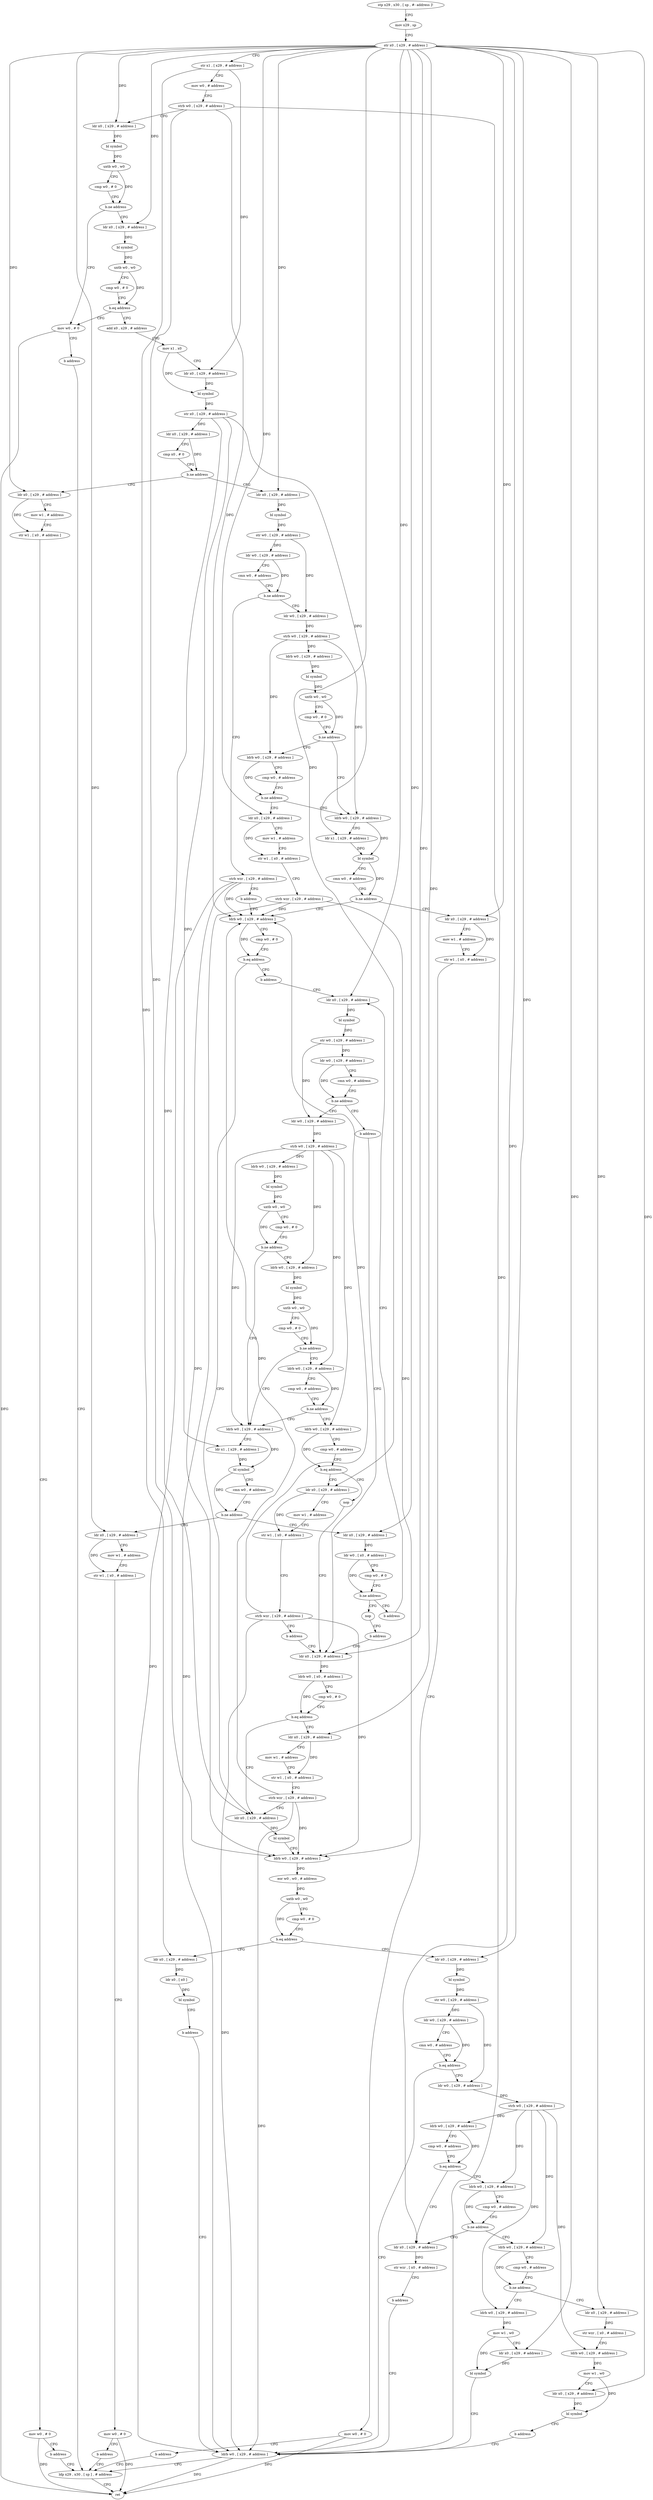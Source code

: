 digraph "func" {
"116984" [label = "stp x29 , x30 , [ sp , #- address ]!" ]
"116988" [label = "mov x29 , sp" ]
"116992" [label = "str x0 , [ x29 , # address ]" ]
"116996" [label = "str x1 , [ x29 , # address ]" ]
"117000" [label = "mov w0 , # address" ]
"117004" [label = "strb w0 , [ x29 , # address ]" ]
"117008" [label = "ldr x0 , [ x29 , # address ]" ]
"117012" [label = "bl symbol" ]
"117016" [label = "uxtb w0 , w0" ]
"117020" [label = "cmp w0 , # 0" ]
"117024" [label = "b.ne address" ]
"117048" [label = "mov w0 , # 0" ]
"117028" [label = "ldr x0 , [ x29 , # address ]" ]
"117052" [label = "b address" ]
"117648" [label = "ldp x29 , x30 , [ sp ] , # address" ]
"117032" [label = "bl symbol" ]
"117036" [label = "uxtb w0 , w0" ]
"117040" [label = "cmp w0 , # 0" ]
"117044" [label = "b.eq address" ]
"117056" [label = "add x0 , x29 , # address" ]
"117652" [label = "ret" ]
"117060" [label = "mov x1 , x0" ]
"117064" [label = "ldr x0 , [ x29 , # address ]" ]
"117068" [label = "bl symbol" ]
"117072" [label = "str x0 , [ x29 , # address ]" ]
"117076" [label = "ldr x0 , [ x29 , # address ]" ]
"117080" [label = "cmp x0 , # 0" ]
"117084" [label = "b.ne address" ]
"117108" [label = "ldr x0 , [ x29 , # address ]" ]
"117088" [label = "ldr x0 , [ x29 , # address ]" ]
"117112" [label = "bl symbol" ]
"117116" [label = "str w0 , [ x29 , # address ]" ]
"117120" [label = "ldr w0 , [ x29 , # address ]" ]
"117124" [label = "cmn w0 , # address" ]
"117128" [label = "b.ne address" ]
"117140" [label = "ldr w0 , [ x29 , # address ]" ]
"117132" [label = "strb wzr , [ x29 , # address ]" ]
"117092" [label = "mov w1 , # address" ]
"117096" [label = "str w1 , [ x0 , # address ]" ]
"117100" [label = "mov w0 , # 0" ]
"117104" [label = "b address" ]
"117144" [label = "strb w0 , [ x29 , # address ]" ]
"117148" [label = "ldrb w0 , [ x29 , # address ]" ]
"117152" [label = "bl symbol" ]
"117156" [label = "uxtb w0 , w0" ]
"117160" [label = "cmp w0 , # 0" ]
"117164" [label = "b.ne address" ]
"117180" [label = "ldrb w0 , [ x29 , # address ]" ]
"117168" [label = "ldrb w0 , [ x29 , # address ]" ]
"117136" [label = "b address" ]
"117236" [label = "ldrb w0 , [ x29 , # address ]" ]
"117184" [label = "ldr x1 , [ x29 , # address ]" ]
"117188" [label = "bl symbol" ]
"117192" [label = "cmn w0 , # address" ]
"117196" [label = "b.ne address" ]
"117200" [label = "ldr x0 , [ x29 , # address ]" ]
"117172" [label = "cmp w0 , # address" ]
"117176" [label = "b.ne address" ]
"117220" [label = "ldr x0 , [ x29 , # address ]" ]
"117240" [label = "cmp w0 , # 0" ]
"117244" [label = "b.eq address" ]
"117476" [label = "ldr x0 , [ x29 , # address ]" ]
"117248" [label = "b address" ]
"117204" [label = "mov w1 , # address" ]
"117208" [label = "str w1 , [ x0 , # address ]" ]
"117212" [label = "mov w0 , # 0" ]
"117216" [label = "b address" ]
"117224" [label = "mov w1 , # address" ]
"117228" [label = "str w1 , [ x0 , # address ]" ]
"117232" [label = "strb wzr , [ x29 , # address ]" ]
"117480" [label = "bl symbol" ]
"117484" [label = "ldrb w0 , [ x29 , # address ]" ]
"117488" [label = "eor w0 , w0 , # address" ]
"117492" [label = "uxtb w0 , w0" ]
"117496" [label = "cmp w0 , # 0" ]
"117500" [label = "b.eq address" ]
"117520" [label = "ldr x0 , [ x29 , # address ]" ]
"117504" [label = "ldr x0 , [ x29 , # address ]" ]
"117404" [label = "ldr x0 , [ x29 , # address ]" ]
"117524" [label = "bl symbol" ]
"117528" [label = "str w0 , [ x29 , # address ]" ]
"117532" [label = "ldr w0 , [ x29 , # address ]" ]
"117536" [label = "cmn w0 , # address" ]
"117540" [label = "b.eq address" ]
"117644" [label = "ldrb w0 , [ x29 , # address ]" ]
"117544" [label = "ldr w0 , [ x29 , # address ]" ]
"117508" [label = "ldr x0 , [ x0 ]" ]
"117512" [label = "bl symbol" ]
"117516" [label = "b address" ]
"117408" [label = "bl symbol" ]
"117412" [label = "str w0 , [ x29 , # address ]" ]
"117416" [label = "ldr w0 , [ x29 , # address ]" ]
"117420" [label = "cmn w0 , # address" ]
"117424" [label = "b.ne address" ]
"117252" [label = "ldr w0 , [ x29 , # address ]" ]
"117428" [label = "b address" ]
"117548" [label = "strb w0 , [ x29 , # address ]" ]
"117552" [label = "ldrb w0 , [ x29 , # address ]" ]
"117556" [label = "cmp w0 , # address" ]
"117560" [label = "b.eq address" ]
"117576" [label = "ldr x0 , [ x29 , # address ]" ]
"117564" [label = "ldrb w0 , [ x29 , # address ]" ]
"117256" [label = "strb w0 , [ x29 , # address ]" ]
"117260" [label = "ldrb w0 , [ x29 , # address ]" ]
"117264" [label = "bl symbol" ]
"117268" [label = "uxtb w0 , w0" ]
"117272" [label = "cmp w0 , # 0" ]
"117276" [label = "b.ne address" ]
"117312" [label = "ldrb w0 , [ x29 , # address ]" ]
"117280" [label = "ldrb w0 , [ x29 , # address ]" ]
"117444" [label = "ldr x0 , [ x29 , # address ]" ]
"117580" [label = "str wzr , [ x0 , # address ]" ]
"117584" [label = "b address" ]
"117568" [label = "cmp w0 , # address" ]
"117572" [label = "b.ne address" ]
"117588" [label = "ldrb w0 , [ x29 , # address ]" ]
"117316" [label = "ldr x1 , [ x29 , # address ]" ]
"117320" [label = "bl symbol" ]
"117324" [label = "cmn w0 , # address" ]
"117328" [label = "b.ne address" ]
"117352" [label = "ldr x0 , [ x29 , # address ]" ]
"117332" [label = "ldr x0 , [ x29 , # address ]" ]
"117284" [label = "bl symbol" ]
"117288" [label = "uxtb w0 , w0" ]
"117292" [label = "cmp w0 , # 0" ]
"117296" [label = "b.ne address" ]
"117300" [label = "ldrb w0 , [ x29 , # address ]" ]
"117448" [label = "ldrb w0 , [ x0 , # address ]" ]
"117452" [label = "cmp w0 , # 0" ]
"117456" [label = "b.eq address" ]
"117460" [label = "ldr x0 , [ x29 , # address ]" ]
"117592" [label = "cmp w0 , # address" ]
"117596" [label = "b.ne address" ]
"117628" [label = "ldrb w0 , [ x29 , # address ]" ]
"117600" [label = "ldr x0 , [ x29 , # address ]" ]
"117356" [label = "ldr w0 , [ x0 , # address ]" ]
"117360" [label = "cmp w0 , # 0" ]
"117364" [label = "b.ne address" ]
"117432" [label = "nop" ]
"117368" [label = "b address" ]
"117336" [label = "mov w1 , # address" ]
"117340" [label = "str w1 , [ x0 , # address ]" ]
"117344" [label = "mov w0 , # 0" ]
"117348" [label = "b address" ]
"117304" [label = "cmp w0 , # address" ]
"117308" [label = "b.ne address" ]
"117372" [label = "ldrb w0 , [ x29 , # address ]" ]
"117464" [label = "mov w1 , # address" ]
"117468" [label = "str w1 , [ x0 , # address ]" ]
"117472" [label = "strb wzr , [ x29 , # address ]" ]
"117632" [label = "mov w1 , w0" ]
"117636" [label = "ldr x0 , [ x29 , # address ]" ]
"117640" [label = "bl symbol" ]
"117604" [label = "str wzr , [ x0 , # address ]" ]
"117608" [label = "ldrb w0 , [ x29 , # address ]" ]
"117612" [label = "mov w1 , w0" ]
"117616" [label = "ldr x0 , [ x29 , # address ]" ]
"117620" [label = "bl symbol" ]
"117624" [label = "b address" ]
"117436" [label = "b address" ]
"117376" [label = "cmp w0 , # address" ]
"117380" [label = "b.eq address" ]
"117440" [label = "nop" ]
"117384" [label = "ldr x0 , [ x29 , # address ]" ]
"117388" [label = "mov w1 , # address" ]
"117392" [label = "str w1 , [ x0 , # address ]" ]
"117396" [label = "strb wzr , [ x29 , # address ]" ]
"117400" [label = "b address" ]
"116984" -> "116988" [ label = "CFG" ]
"116988" -> "116992" [ label = "CFG" ]
"116992" -> "116996" [ label = "CFG" ]
"116992" -> "117008" [ label = "DFG" ]
"116992" -> "117028" [ label = "DFG" ]
"116992" -> "117108" [ label = "DFG" ]
"116992" -> "117088" [ label = "DFG" ]
"116992" -> "117200" [ label = "DFG" ]
"116992" -> "117220" [ label = "DFG" ]
"116992" -> "117520" [ label = "DFG" ]
"116992" -> "117404" [ label = "DFG" ]
"116992" -> "117576" [ label = "DFG" ]
"116992" -> "117444" [ label = "DFG" ]
"116992" -> "117352" [ label = "DFG" ]
"116992" -> "117332" [ label = "DFG" ]
"116992" -> "117460" [ label = "DFG" ]
"116992" -> "117636" [ label = "DFG" ]
"116992" -> "117600" [ label = "DFG" ]
"116992" -> "117616" [ label = "DFG" ]
"116992" -> "117384" [ label = "DFG" ]
"116996" -> "117000" [ label = "CFG" ]
"116996" -> "117064" [ label = "DFG" ]
"116996" -> "117504" [ label = "DFG" ]
"117000" -> "117004" [ label = "CFG" ]
"117004" -> "117008" [ label = "CFG" ]
"117004" -> "117236" [ label = "DFG" ]
"117004" -> "117484" [ label = "DFG" ]
"117004" -> "117644" [ label = "DFG" ]
"117008" -> "117012" [ label = "DFG" ]
"117012" -> "117016" [ label = "DFG" ]
"117016" -> "117020" [ label = "CFG" ]
"117016" -> "117024" [ label = "DFG" ]
"117020" -> "117024" [ label = "CFG" ]
"117024" -> "117048" [ label = "CFG" ]
"117024" -> "117028" [ label = "CFG" ]
"117048" -> "117052" [ label = "CFG" ]
"117048" -> "117652" [ label = "DFG" ]
"117028" -> "117032" [ label = "DFG" ]
"117052" -> "117648" [ label = "CFG" ]
"117648" -> "117652" [ label = "CFG" ]
"117032" -> "117036" [ label = "DFG" ]
"117036" -> "117040" [ label = "CFG" ]
"117036" -> "117044" [ label = "DFG" ]
"117040" -> "117044" [ label = "CFG" ]
"117044" -> "117056" [ label = "CFG" ]
"117044" -> "117048" [ label = "CFG" ]
"117056" -> "117060" [ label = "CFG" ]
"117060" -> "117064" [ label = "CFG" ]
"117060" -> "117068" [ label = "DFG" ]
"117064" -> "117068" [ label = "DFG" ]
"117068" -> "117072" [ label = "DFG" ]
"117072" -> "117076" [ label = "DFG" ]
"117072" -> "117184" [ label = "DFG" ]
"117072" -> "117476" [ label = "DFG" ]
"117072" -> "117316" [ label = "DFG" ]
"117076" -> "117080" [ label = "CFG" ]
"117076" -> "117084" [ label = "DFG" ]
"117080" -> "117084" [ label = "CFG" ]
"117084" -> "117108" [ label = "CFG" ]
"117084" -> "117088" [ label = "CFG" ]
"117108" -> "117112" [ label = "DFG" ]
"117088" -> "117092" [ label = "CFG" ]
"117088" -> "117096" [ label = "DFG" ]
"117112" -> "117116" [ label = "DFG" ]
"117116" -> "117120" [ label = "DFG" ]
"117116" -> "117140" [ label = "DFG" ]
"117120" -> "117124" [ label = "CFG" ]
"117120" -> "117128" [ label = "DFG" ]
"117124" -> "117128" [ label = "CFG" ]
"117128" -> "117140" [ label = "CFG" ]
"117128" -> "117132" [ label = "CFG" ]
"117140" -> "117144" [ label = "DFG" ]
"117132" -> "117136" [ label = "CFG" ]
"117132" -> "117236" [ label = "DFG" ]
"117132" -> "117484" [ label = "DFG" ]
"117132" -> "117644" [ label = "DFG" ]
"117092" -> "117096" [ label = "CFG" ]
"117096" -> "117100" [ label = "CFG" ]
"117100" -> "117104" [ label = "CFG" ]
"117100" -> "117652" [ label = "DFG" ]
"117104" -> "117648" [ label = "CFG" ]
"117144" -> "117148" [ label = "DFG" ]
"117144" -> "117180" [ label = "DFG" ]
"117144" -> "117168" [ label = "DFG" ]
"117148" -> "117152" [ label = "DFG" ]
"117152" -> "117156" [ label = "DFG" ]
"117156" -> "117160" [ label = "CFG" ]
"117156" -> "117164" [ label = "DFG" ]
"117160" -> "117164" [ label = "CFG" ]
"117164" -> "117180" [ label = "CFG" ]
"117164" -> "117168" [ label = "CFG" ]
"117180" -> "117184" [ label = "CFG" ]
"117180" -> "117188" [ label = "DFG" ]
"117168" -> "117172" [ label = "CFG" ]
"117168" -> "117176" [ label = "DFG" ]
"117136" -> "117236" [ label = "CFG" ]
"117236" -> "117240" [ label = "CFG" ]
"117236" -> "117244" [ label = "DFG" ]
"117184" -> "117188" [ label = "DFG" ]
"117188" -> "117192" [ label = "CFG" ]
"117188" -> "117196" [ label = "DFG" ]
"117192" -> "117196" [ label = "CFG" ]
"117196" -> "117236" [ label = "CFG" ]
"117196" -> "117200" [ label = "CFG" ]
"117200" -> "117204" [ label = "CFG" ]
"117200" -> "117208" [ label = "DFG" ]
"117172" -> "117176" [ label = "CFG" ]
"117176" -> "117220" [ label = "CFG" ]
"117176" -> "117180" [ label = "CFG" ]
"117220" -> "117224" [ label = "CFG" ]
"117220" -> "117228" [ label = "DFG" ]
"117240" -> "117244" [ label = "CFG" ]
"117244" -> "117476" [ label = "CFG" ]
"117244" -> "117248" [ label = "CFG" ]
"117476" -> "117480" [ label = "DFG" ]
"117248" -> "117404" [ label = "CFG" ]
"117204" -> "117208" [ label = "CFG" ]
"117208" -> "117212" [ label = "CFG" ]
"117212" -> "117216" [ label = "CFG" ]
"117212" -> "117652" [ label = "DFG" ]
"117216" -> "117648" [ label = "CFG" ]
"117224" -> "117228" [ label = "CFG" ]
"117228" -> "117232" [ label = "CFG" ]
"117232" -> "117236" [ label = "DFG" ]
"117232" -> "117484" [ label = "DFG" ]
"117232" -> "117644" [ label = "DFG" ]
"117480" -> "117484" [ label = "CFG" ]
"117484" -> "117488" [ label = "DFG" ]
"117488" -> "117492" [ label = "DFG" ]
"117492" -> "117496" [ label = "CFG" ]
"117492" -> "117500" [ label = "DFG" ]
"117496" -> "117500" [ label = "CFG" ]
"117500" -> "117520" [ label = "CFG" ]
"117500" -> "117504" [ label = "CFG" ]
"117520" -> "117524" [ label = "DFG" ]
"117504" -> "117508" [ label = "DFG" ]
"117404" -> "117408" [ label = "DFG" ]
"117524" -> "117528" [ label = "DFG" ]
"117528" -> "117532" [ label = "DFG" ]
"117528" -> "117544" [ label = "DFG" ]
"117532" -> "117536" [ label = "CFG" ]
"117532" -> "117540" [ label = "DFG" ]
"117536" -> "117540" [ label = "CFG" ]
"117540" -> "117644" [ label = "CFG" ]
"117540" -> "117544" [ label = "CFG" ]
"117644" -> "117648" [ label = "CFG" ]
"117644" -> "117652" [ label = "DFG" ]
"117544" -> "117548" [ label = "DFG" ]
"117508" -> "117512" [ label = "DFG" ]
"117512" -> "117516" [ label = "CFG" ]
"117516" -> "117644" [ label = "CFG" ]
"117408" -> "117412" [ label = "DFG" ]
"117412" -> "117416" [ label = "DFG" ]
"117412" -> "117252" [ label = "DFG" ]
"117416" -> "117420" [ label = "CFG" ]
"117416" -> "117424" [ label = "DFG" ]
"117420" -> "117424" [ label = "CFG" ]
"117424" -> "117252" [ label = "CFG" ]
"117424" -> "117428" [ label = "CFG" ]
"117252" -> "117256" [ label = "DFG" ]
"117428" -> "117444" [ label = "CFG" ]
"117548" -> "117552" [ label = "DFG" ]
"117548" -> "117564" [ label = "DFG" ]
"117548" -> "117588" [ label = "DFG" ]
"117548" -> "117628" [ label = "DFG" ]
"117548" -> "117608" [ label = "DFG" ]
"117552" -> "117556" [ label = "CFG" ]
"117552" -> "117560" [ label = "DFG" ]
"117556" -> "117560" [ label = "CFG" ]
"117560" -> "117576" [ label = "CFG" ]
"117560" -> "117564" [ label = "CFG" ]
"117576" -> "117580" [ label = "DFG" ]
"117564" -> "117568" [ label = "CFG" ]
"117564" -> "117572" [ label = "DFG" ]
"117256" -> "117260" [ label = "DFG" ]
"117256" -> "117312" [ label = "DFG" ]
"117256" -> "117280" [ label = "DFG" ]
"117256" -> "117300" [ label = "DFG" ]
"117256" -> "117372" [ label = "DFG" ]
"117260" -> "117264" [ label = "DFG" ]
"117264" -> "117268" [ label = "DFG" ]
"117268" -> "117272" [ label = "CFG" ]
"117268" -> "117276" [ label = "DFG" ]
"117272" -> "117276" [ label = "CFG" ]
"117276" -> "117312" [ label = "CFG" ]
"117276" -> "117280" [ label = "CFG" ]
"117312" -> "117316" [ label = "CFG" ]
"117312" -> "117320" [ label = "DFG" ]
"117280" -> "117284" [ label = "DFG" ]
"117444" -> "117448" [ label = "DFG" ]
"117580" -> "117584" [ label = "CFG" ]
"117584" -> "117644" [ label = "CFG" ]
"117568" -> "117572" [ label = "CFG" ]
"117572" -> "117588" [ label = "CFG" ]
"117572" -> "117576" [ label = "CFG" ]
"117588" -> "117592" [ label = "CFG" ]
"117588" -> "117596" [ label = "DFG" ]
"117316" -> "117320" [ label = "DFG" ]
"117320" -> "117324" [ label = "CFG" ]
"117320" -> "117328" [ label = "DFG" ]
"117324" -> "117328" [ label = "CFG" ]
"117328" -> "117352" [ label = "CFG" ]
"117328" -> "117332" [ label = "CFG" ]
"117352" -> "117356" [ label = "DFG" ]
"117332" -> "117336" [ label = "CFG" ]
"117332" -> "117340" [ label = "DFG" ]
"117284" -> "117288" [ label = "DFG" ]
"117288" -> "117292" [ label = "CFG" ]
"117288" -> "117296" [ label = "DFG" ]
"117292" -> "117296" [ label = "CFG" ]
"117296" -> "117312" [ label = "CFG" ]
"117296" -> "117300" [ label = "CFG" ]
"117300" -> "117304" [ label = "CFG" ]
"117300" -> "117308" [ label = "DFG" ]
"117448" -> "117452" [ label = "CFG" ]
"117448" -> "117456" [ label = "DFG" ]
"117452" -> "117456" [ label = "CFG" ]
"117456" -> "117476" [ label = "CFG" ]
"117456" -> "117460" [ label = "CFG" ]
"117460" -> "117464" [ label = "CFG" ]
"117460" -> "117468" [ label = "DFG" ]
"117592" -> "117596" [ label = "CFG" ]
"117596" -> "117628" [ label = "CFG" ]
"117596" -> "117600" [ label = "CFG" ]
"117628" -> "117632" [ label = "DFG" ]
"117600" -> "117604" [ label = "DFG" ]
"117356" -> "117360" [ label = "CFG" ]
"117356" -> "117364" [ label = "DFG" ]
"117360" -> "117364" [ label = "CFG" ]
"117364" -> "117432" [ label = "CFG" ]
"117364" -> "117368" [ label = "CFG" ]
"117432" -> "117436" [ label = "CFG" ]
"117368" -> "117404" [ label = "CFG" ]
"117336" -> "117340" [ label = "CFG" ]
"117340" -> "117344" [ label = "CFG" ]
"117344" -> "117348" [ label = "CFG" ]
"117344" -> "117652" [ label = "DFG" ]
"117348" -> "117648" [ label = "CFG" ]
"117304" -> "117308" [ label = "CFG" ]
"117308" -> "117372" [ label = "CFG" ]
"117308" -> "117312" [ label = "CFG" ]
"117372" -> "117376" [ label = "CFG" ]
"117372" -> "117380" [ label = "DFG" ]
"117464" -> "117468" [ label = "CFG" ]
"117468" -> "117472" [ label = "CFG" ]
"117472" -> "117476" [ label = "CFG" ]
"117472" -> "117236" [ label = "DFG" ]
"117472" -> "117484" [ label = "DFG" ]
"117472" -> "117644" [ label = "DFG" ]
"117632" -> "117636" [ label = "CFG" ]
"117632" -> "117640" [ label = "DFG" ]
"117636" -> "117640" [ label = "DFG" ]
"117640" -> "117644" [ label = "CFG" ]
"117604" -> "117608" [ label = "CFG" ]
"117608" -> "117612" [ label = "DFG" ]
"117612" -> "117616" [ label = "CFG" ]
"117612" -> "117620" [ label = "DFG" ]
"117616" -> "117620" [ label = "DFG" ]
"117620" -> "117624" [ label = "CFG" ]
"117624" -> "117644" [ label = "CFG" ]
"117436" -> "117444" [ label = "CFG" ]
"117376" -> "117380" [ label = "CFG" ]
"117380" -> "117440" [ label = "CFG" ]
"117380" -> "117384" [ label = "CFG" ]
"117440" -> "117444" [ label = "CFG" ]
"117384" -> "117388" [ label = "CFG" ]
"117384" -> "117392" [ label = "DFG" ]
"117388" -> "117392" [ label = "CFG" ]
"117392" -> "117396" [ label = "CFG" ]
"117396" -> "117400" [ label = "CFG" ]
"117396" -> "117236" [ label = "DFG" ]
"117396" -> "117484" [ label = "DFG" ]
"117396" -> "117644" [ label = "DFG" ]
"117400" -> "117444" [ label = "CFG" ]
}
